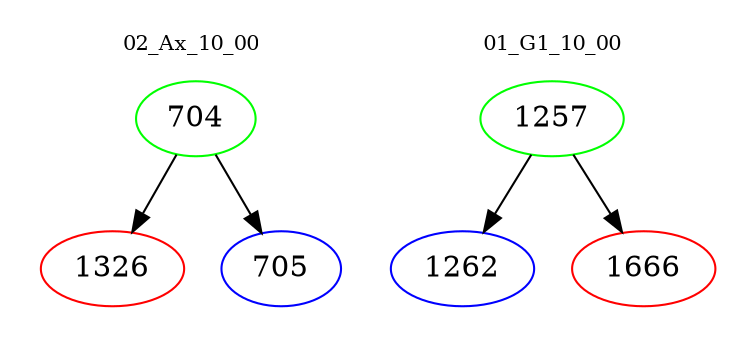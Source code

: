 digraph{
subgraph cluster_0 {
color = white
label = "02_Ax_10_00";
fontsize=10;
T0_704 [label="704", color="green"]
T0_704 -> T0_1326 [color="black"]
T0_1326 [label="1326", color="red"]
T0_704 -> T0_705 [color="black"]
T0_705 [label="705", color="blue"]
}
subgraph cluster_1 {
color = white
label = "01_G1_10_00";
fontsize=10;
T1_1257 [label="1257", color="green"]
T1_1257 -> T1_1262 [color="black"]
T1_1262 [label="1262", color="blue"]
T1_1257 -> T1_1666 [color="black"]
T1_1666 [label="1666", color="red"]
}
}
